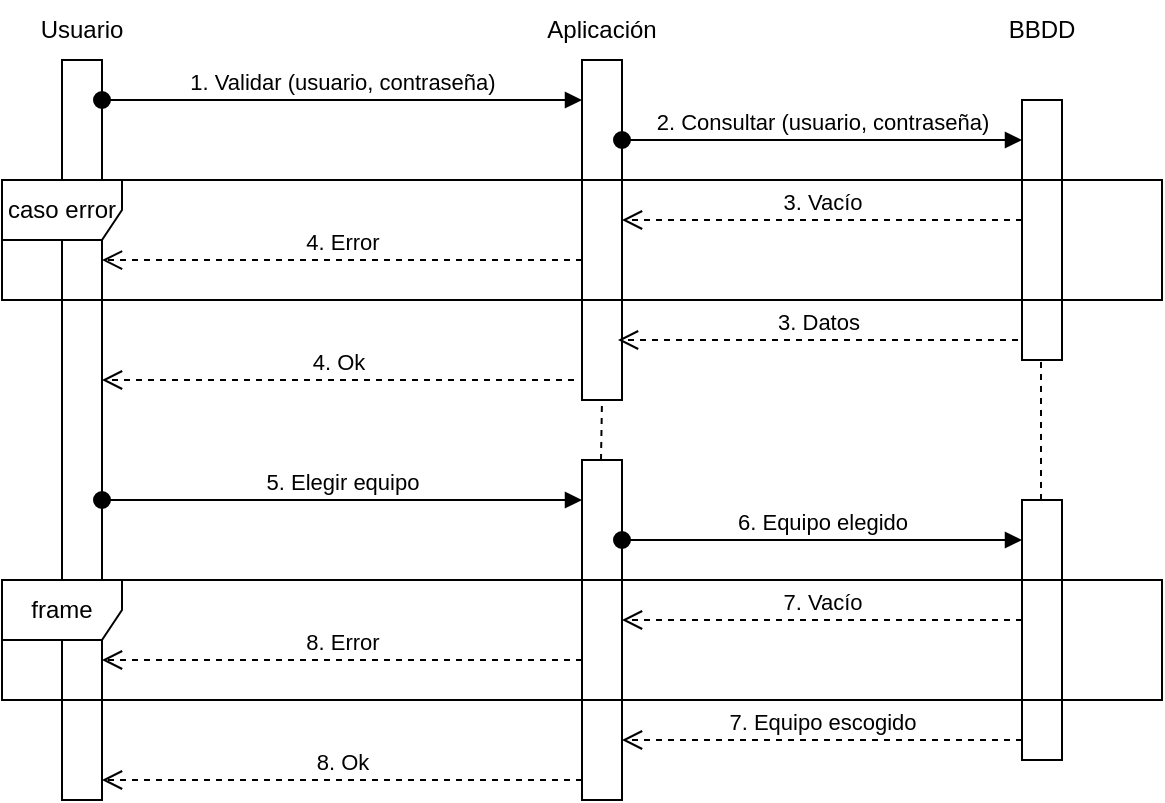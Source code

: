 <mxfile version="27.0.3">
  <diagram name="Página-1" id="u7MumK58wo4-aX8nqDDU">
    <mxGraphModel grid="1" page="1" gridSize="10" guides="1" tooltips="1" connect="1" arrows="1" fold="1" pageScale="1" pageWidth="827" pageHeight="1169" math="0" shadow="0">
      <root>
        <mxCell id="0" />
        <mxCell id="1" parent="0" />
        <mxCell id="o_gvsKv-QjHIP0NuVktO-1" value="" style="html=1;points=[[0,0,0,0,5],[0,1,0,0,-5],[1,0,0,0,5],[1,1,0,0,-5]];perimeter=orthogonalPerimeter;outlineConnect=0;targetShapes=umlLifeline;portConstraint=eastwest;newEdgeStyle={&quot;curved&quot;:0,&quot;rounded&quot;:0};" vertex="1" parent="1">
          <mxGeometry x="130" y="80" width="20" height="370" as="geometry" />
        </mxCell>
        <mxCell id="o_gvsKv-QjHIP0NuVktO-3" value="Usuario" style="text;html=1;align=center;verticalAlign=middle;whiteSpace=wrap;rounded=0;" vertex="1" parent="1">
          <mxGeometry x="110" y="50" width="60" height="30" as="geometry" />
        </mxCell>
        <mxCell id="o_gvsKv-QjHIP0NuVktO-4" value="Aplicación" style="text;html=1;align=center;verticalAlign=middle;whiteSpace=wrap;rounded=0;" vertex="1" parent="1">
          <mxGeometry x="370" y="50" width="60" height="30" as="geometry" />
        </mxCell>
        <mxCell id="o_gvsKv-QjHIP0NuVktO-5" value="BBDD" style="text;html=1;align=center;verticalAlign=middle;whiteSpace=wrap;rounded=0;" vertex="1" parent="1">
          <mxGeometry x="590" y="50" width="60" height="30" as="geometry" />
        </mxCell>
        <mxCell id="o_gvsKv-QjHIP0NuVktO-6" value="" style="html=1;points=[[0,0,0,0,5],[0,1,0,0,-5],[1,0,0,0,5],[1,1,0,0,-5]];perimeter=orthogonalPerimeter;outlineConnect=0;targetShapes=umlLifeline;portConstraint=eastwest;newEdgeStyle={&quot;curved&quot;:0,&quot;rounded&quot;:0};" vertex="1" parent="1">
          <mxGeometry x="390" y="80" width="20" height="170" as="geometry" />
        </mxCell>
        <mxCell id="o_gvsKv-QjHIP0NuVktO-7" value="1. Validar (usuario, contraseña)" style="html=1;verticalAlign=bottom;startArrow=oval;startFill=1;endArrow=block;startSize=8;curved=0;rounded=0;" edge="1" parent="1">
          <mxGeometry width="60" relative="1" as="geometry">
            <mxPoint x="150" y="100" as="sourcePoint" />
            <mxPoint x="390" y="100" as="targetPoint" />
          </mxGeometry>
        </mxCell>
        <mxCell id="o_gvsKv-QjHIP0NuVktO-8" value="" style="html=1;points=[[0,0,0,0,5],[0,1,0,0,-5],[1,0,0,0,5],[1,1,0,0,-5]];perimeter=orthogonalPerimeter;outlineConnect=0;targetShapes=umlLifeline;portConstraint=eastwest;newEdgeStyle={&quot;curved&quot;:0,&quot;rounded&quot;:0};" vertex="1" parent="1">
          <mxGeometry x="610" y="100" width="20" height="130" as="geometry" />
        </mxCell>
        <mxCell id="o_gvsKv-QjHIP0NuVktO-9" value="2. Consultar (usuario, contraseña)" style="html=1;verticalAlign=bottom;startArrow=oval;startFill=1;endArrow=block;startSize=8;curved=0;rounded=0;" edge="1" parent="1" source="o_gvsKv-QjHIP0NuVktO-6" target="o_gvsKv-QjHIP0NuVktO-8">
          <mxGeometry width="60" relative="1" as="geometry">
            <mxPoint x="450" y="120" as="sourcePoint" />
            <mxPoint x="600" y="120" as="targetPoint" />
            <Array as="points">
              <mxPoint x="560" y="120" />
            </Array>
            <mxPoint as="offset" />
          </mxGeometry>
        </mxCell>
        <mxCell id="o_gvsKv-QjHIP0NuVktO-10" value="3. Vacío" style="html=1;verticalAlign=bottom;endArrow=open;dashed=1;endSize=8;curved=0;rounded=0;" edge="1" parent="1">
          <mxGeometry relative="1" as="geometry">
            <mxPoint x="610" y="160" as="sourcePoint" />
            <mxPoint x="410" y="160" as="targetPoint" />
            <Array as="points">
              <mxPoint x="500" y="160" />
            </Array>
          </mxGeometry>
        </mxCell>
        <mxCell id="o_gvsKv-QjHIP0NuVktO-11" value="4. Error" style="html=1;verticalAlign=bottom;endArrow=open;dashed=1;endSize=8;curved=0;rounded=0;exitX=0;exitY=0.615;exitDx=0;exitDy=0;exitPerimeter=0;" edge="1" parent="1">
          <mxGeometry relative="1" as="geometry">
            <mxPoint x="390" y="180.0" as="sourcePoint" />
            <mxPoint x="150" y="180.05" as="targetPoint" />
            <Array as="points">
              <mxPoint x="350" y="180.05" />
            </Array>
          </mxGeometry>
        </mxCell>
        <mxCell id="o_gvsKv-QjHIP0NuVktO-12" value="caso error" style="shape=umlFrame;whiteSpace=wrap;html=1;pointerEvents=0;" vertex="1" parent="1">
          <mxGeometry x="100" y="140" width="580" height="60" as="geometry" />
        </mxCell>
        <mxCell id="o_gvsKv-QjHIP0NuVktO-13" value="3. Datos" style="html=1;verticalAlign=bottom;endArrow=open;dashed=1;endSize=8;curved=0;rounded=0;entryX=1;entryY=0.667;entryDx=0;entryDy=0;entryPerimeter=0;" edge="1" parent="1">
          <mxGeometry relative="1" as="geometry">
            <mxPoint x="608" y="220" as="sourcePoint" />
            <mxPoint x="408" y="220" as="targetPoint" />
          </mxGeometry>
        </mxCell>
        <mxCell id="o_gvsKv-QjHIP0NuVktO-14" value="4. Ok" style="html=1;verticalAlign=bottom;endArrow=open;dashed=1;endSize=8;curved=0;rounded=0;exitX=-0.2;exitY=0.805;exitDx=0;exitDy=0;exitPerimeter=0;" edge="1" parent="1">
          <mxGeometry relative="1" as="geometry">
            <mxPoint x="386" y="240.05" as="sourcePoint" />
            <mxPoint x="150" y="240" as="targetPoint" />
            <Array as="points">
              <mxPoint x="300" y="240" />
            </Array>
          </mxGeometry>
        </mxCell>
        <mxCell id="o_gvsKv-QjHIP0NuVktO-15" value="" style="html=1;points=[[0,0,0,0,5],[0,1,0,0,-5],[1,0,0,0,5],[1,1,0,0,-5]];perimeter=orthogonalPerimeter;outlineConnect=0;targetShapes=umlLifeline;portConstraint=eastwest;newEdgeStyle={&quot;curved&quot;:0,&quot;rounded&quot;:0};" vertex="1" parent="1">
          <mxGeometry x="390" y="280" width="20" height="170" as="geometry" />
        </mxCell>
        <mxCell id="o_gvsKv-QjHIP0NuVktO-16" value="5. Elegir equipo" style="html=1;verticalAlign=bottom;startArrow=oval;startFill=1;endArrow=block;startSize=8;curved=0;rounded=0;" edge="1" parent="1">
          <mxGeometry width="60" relative="1" as="geometry">
            <mxPoint x="150" y="300" as="sourcePoint" />
            <mxPoint x="390" y="300" as="targetPoint" />
          </mxGeometry>
        </mxCell>
        <mxCell id="o_gvsKv-QjHIP0NuVktO-17" value="" style="html=1;points=[[0,0,0,0,5],[0,1,0,0,-5],[1,0,0,0,5],[1,1,0,0,-5]];perimeter=orthogonalPerimeter;outlineConnect=0;targetShapes=umlLifeline;portConstraint=eastwest;newEdgeStyle={&quot;curved&quot;:0,&quot;rounded&quot;:0};" vertex="1" parent="1">
          <mxGeometry x="610" y="300" width="20" height="130" as="geometry" />
        </mxCell>
        <mxCell id="o_gvsKv-QjHIP0NuVktO-18" value="6. Equipo elegido" style="html=1;verticalAlign=bottom;startArrow=oval;startFill=1;endArrow=block;startSize=8;curved=0;rounded=0;" edge="1" parent="1">
          <mxGeometry width="60" relative="1" as="geometry">
            <mxPoint x="410" y="320" as="sourcePoint" />
            <mxPoint x="610" y="320" as="targetPoint" />
          </mxGeometry>
        </mxCell>
        <mxCell id="o_gvsKv-QjHIP0NuVktO-19" value="7. Vacío" style="html=1;verticalAlign=bottom;endArrow=open;dashed=1;endSize=8;curved=0;rounded=0;" edge="1" parent="1" source="o_gvsKv-QjHIP0NuVktO-17" target="o_gvsKv-QjHIP0NuVktO-15">
          <mxGeometry relative="1" as="geometry">
            <mxPoint x="510" y="360" as="sourcePoint" />
            <mxPoint x="430" y="360" as="targetPoint" />
            <Array as="points">
              <mxPoint x="550" y="360" />
            </Array>
          </mxGeometry>
        </mxCell>
        <mxCell id="o_gvsKv-QjHIP0NuVktO-21" value="8. Error" style="html=1;verticalAlign=bottom;endArrow=open;dashed=1;endSize=8;curved=0;rounded=0;" edge="1" parent="1">
          <mxGeometry relative="1" as="geometry">
            <mxPoint x="390" y="380" as="sourcePoint" />
            <mxPoint x="150" y="380" as="targetPoint" />
          </mxGeometry>
        </mxCell>
        <mxCell id="o_gvsKv-QjHIP0NuVktO-22" value="frame" style="shape=umlFrame;whiteSpace=wrap;html=1;pointerEvents=0;" vertex="1" parent="1">
          <mxGeometry x="100" y="340" width="580" height="60" as="geometry" />
        </mxCell>
        <mxCell id="o_gvsKv-QjHIP0NuVktO-23" value="7. Equipo escogido" style="html=1;verticalAlign=bottom;endArrow=open;dashed=1;endSize=8;curved=0;rounded=0;" edge="1" parent="1" source="o_gvsKv-QjHIP0NuVktO-17">
          <mxGeometry relative="1" as="geometry">
            <mxPoint x="490" y="420" as="sourcePoint" />
            <mxPoint x="410" y="420" as="targetPoint" />
          </mxGeometry>
        </mxCell>
        <mxCell id="o_gvsKv-QjHIP0NuVktO-24" value="8. Ok" style="html=1;verticalAlign=bottom;endArrow=open;dashed=1;endSize=8;curved=0;rounded=0;" edge="1" parent="1">
          <mxGeometry relative="1" as="geometry">
            <mxPoint x="390" y="440" as="sourcePoint" />
            <mxPoint x="150" y="440" as="targetPoint" />
          </mxGeometry>
        </mxCell>
        <mxCell id="o_gvsKv-QjHIP0NuVktO-30" value="" style="endArrow=none;dashed=1;html=1;rounded=0;" edge="1" parent="1" target="o_gvsKv-QjHIP0NuVktO-8">
          <mxGeometry width="50" height="50" relative="1" as="geometry">
            <mxPoint x="619.5" y="300" as="sourcePoint" />
            <mxPoint x="619.5" y="250" as="targetPoint" />
          </mxGeometry>
        </mxCell>
        <mxCell id="o_gvsKv-QjHIP0NuVktO-31" value="" style="endArrow=none;dashed=1;html=1;rounded=0;" edge="1" parent="1">
          <mxGeometry width="50" height="50" relative="1" as="geometry">
            <mxPoint x="399.5" y="280" as="sourcePoint" />
            <mxPoint x="400" y="250" as="targetPoint" />
          </mxGeometry>
        </mxCell>
      </root>
    </mxGraphModel>
  </diagram>
</mxfile>
